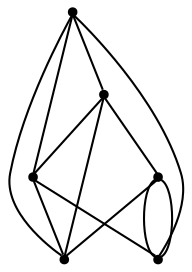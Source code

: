 graph {
  node [shape=point,comment="{\"directed\":false,\"doi\":\"10.1007/978-3-030-68766-3_27\",\"figure\":\"1 (1)\"}"]

  v0 [pos="873.1422129522973,773.30170172065"]
  v1 [pos="837.7032431777372,368.3087263221943"]
  v2 [pos="479.0242205105327,738.3714858552778"]
  v3 [pos="294.7500969410811,823.9049986938877"]
  v4 [pos="259.31527631077574,418.9151708835316"]
  v5 [pos="435.7767122709532,409.80652782999096"]

  v0 -- v3 [id="-1",pos="873.1422129522973,773.30170172065 811.9029541370601,879.247094850221 697.3872281470877,950.4943471597351 566.2276437570551,950.4943471597351 457.242376691553,950.4943471597351 359.74973253667326,901.3033550103339 294.7500969410811,823.9049986938877"]
  v0 -- v1 [id="-2",pos="873.1422129522973,773.30170172065 903.3511055456502,721.20878337356 920.6174686794918,660.6755579554663 920.6174686794918,596.1088973124691 920.6174686794918,509.3666584513139 889.452706532391,429.90290118382677 837.7032431777372,368.3087263221943"]
  v0 -- v4 [id="-3",pos="873.1422129522973,773.30170172065 840.5172373232269,829.8016075761279 676.6660999622428,796.2715915078797 507.15994923275764,698.4114877940594 337.6537985032724,600.5470601208291 226.6902768360487,475.4161259350427 259.31527631077574,418.9151708835316"]
  v1 -- v2 [id="-4",pos="837.7032431777372,368.3087263221943 858.6742741126862,393.30000354588105 754.1284929871456,515.5429779593699 604.1920911289052,641.3531552983297 560.571209180541,677.9560301044211 517.9143708770263,710.8280005408743 479.0242205105327,738.3714858552778"]
  v4 -- v3 [id="-5",pos="259.31527631077574,418.9151708835316 229.10116882987148,471.00713125911034 211.83374917588574,531.5416248211686 211.83374917588577,596.1088973124691 211.83374917588577,682.8518623178293 242.9977168572765,762.314901375871 294.7500969410811,823.9049986938877"]
  v4 -- v5 [id="-6",pos="259.31527631077574,418.9151708835316 279.11110114074864,384.6297708021564 347.22452609512965,383.493906736948 435.7767122709532,409.80652782999096"]
  v3 -- v1 [id="-7",pos="294.7500969410811,823.9049986938877 273.78110878405056,798.9178546666956 378.32692170380005,676.6708742319889 528.2633235620405,550.860696893029 678.1955285847129,425.05039237879225 816.7384121135137,343.32170947027896 837.7032431777372,368.3087263221943"]
  v5 -- v2 [id="-8",pos="435.7767122709532,409.80652782999096 432.2116483923601,469.26350257336446 436.5282205126697,540.8303139805179 449.89250640190545,616.6203618246572 457.5403563246424,659.9973515377773 467.50019341232047,701.0609059426449 479.0242205105327,738.3714858552778"]
  v2 -- v5 [id="-9",pos="479.0242205105327,738.3714858552778 518.9410558741104,867.5454630265747 577.9739448705734,953.8954441669819 627.7666703409728,945.1144832207888 692.0185695891362,933.7836747626067 716.5516806095819,768.3510225469486 682.5629082890403,575.5975599755579 648.5783328040666,382.840027795311 568.9406435981361,235.7684333371111 504.68874434997286,247.0992417952932 465.70050400601383,253.97493667562253 441.33711028355265,317.5938570088042 435.7767122709532,409.80652782999096"]
  v0 -- v5 [id="-10",pos="873.1422129522973,773.30170172065 905.7651219577925,716.7975354934009 794.8016161876733,591.6707980917475 625.2954336639792,493.80643400615565 558.6447788606076,455.32565818588694 492.86845126895895,426.79164330109904 435.7767122709532,409.80652782999096"]
  v1 -- v4 [id="-11",pos="837.7032431777372,368.3087263221943 772.7003064752728,290.9147009795986 675.2095391115408,241.72341567138392 566.2276437570551,241.72341567138392 435.0673076653354,241.72341567138392 320.55215607137256,312.9703921344262 259.31527631077574,418.9151708835316"]
  v2 -- v3 [id="-12",pos="479.0242205105327,738.3714858552778 383.5975059347434,805.6883537846556 309.61720526580234,841.6265342705444 294.7500969410811,823.9049986938877"]
}